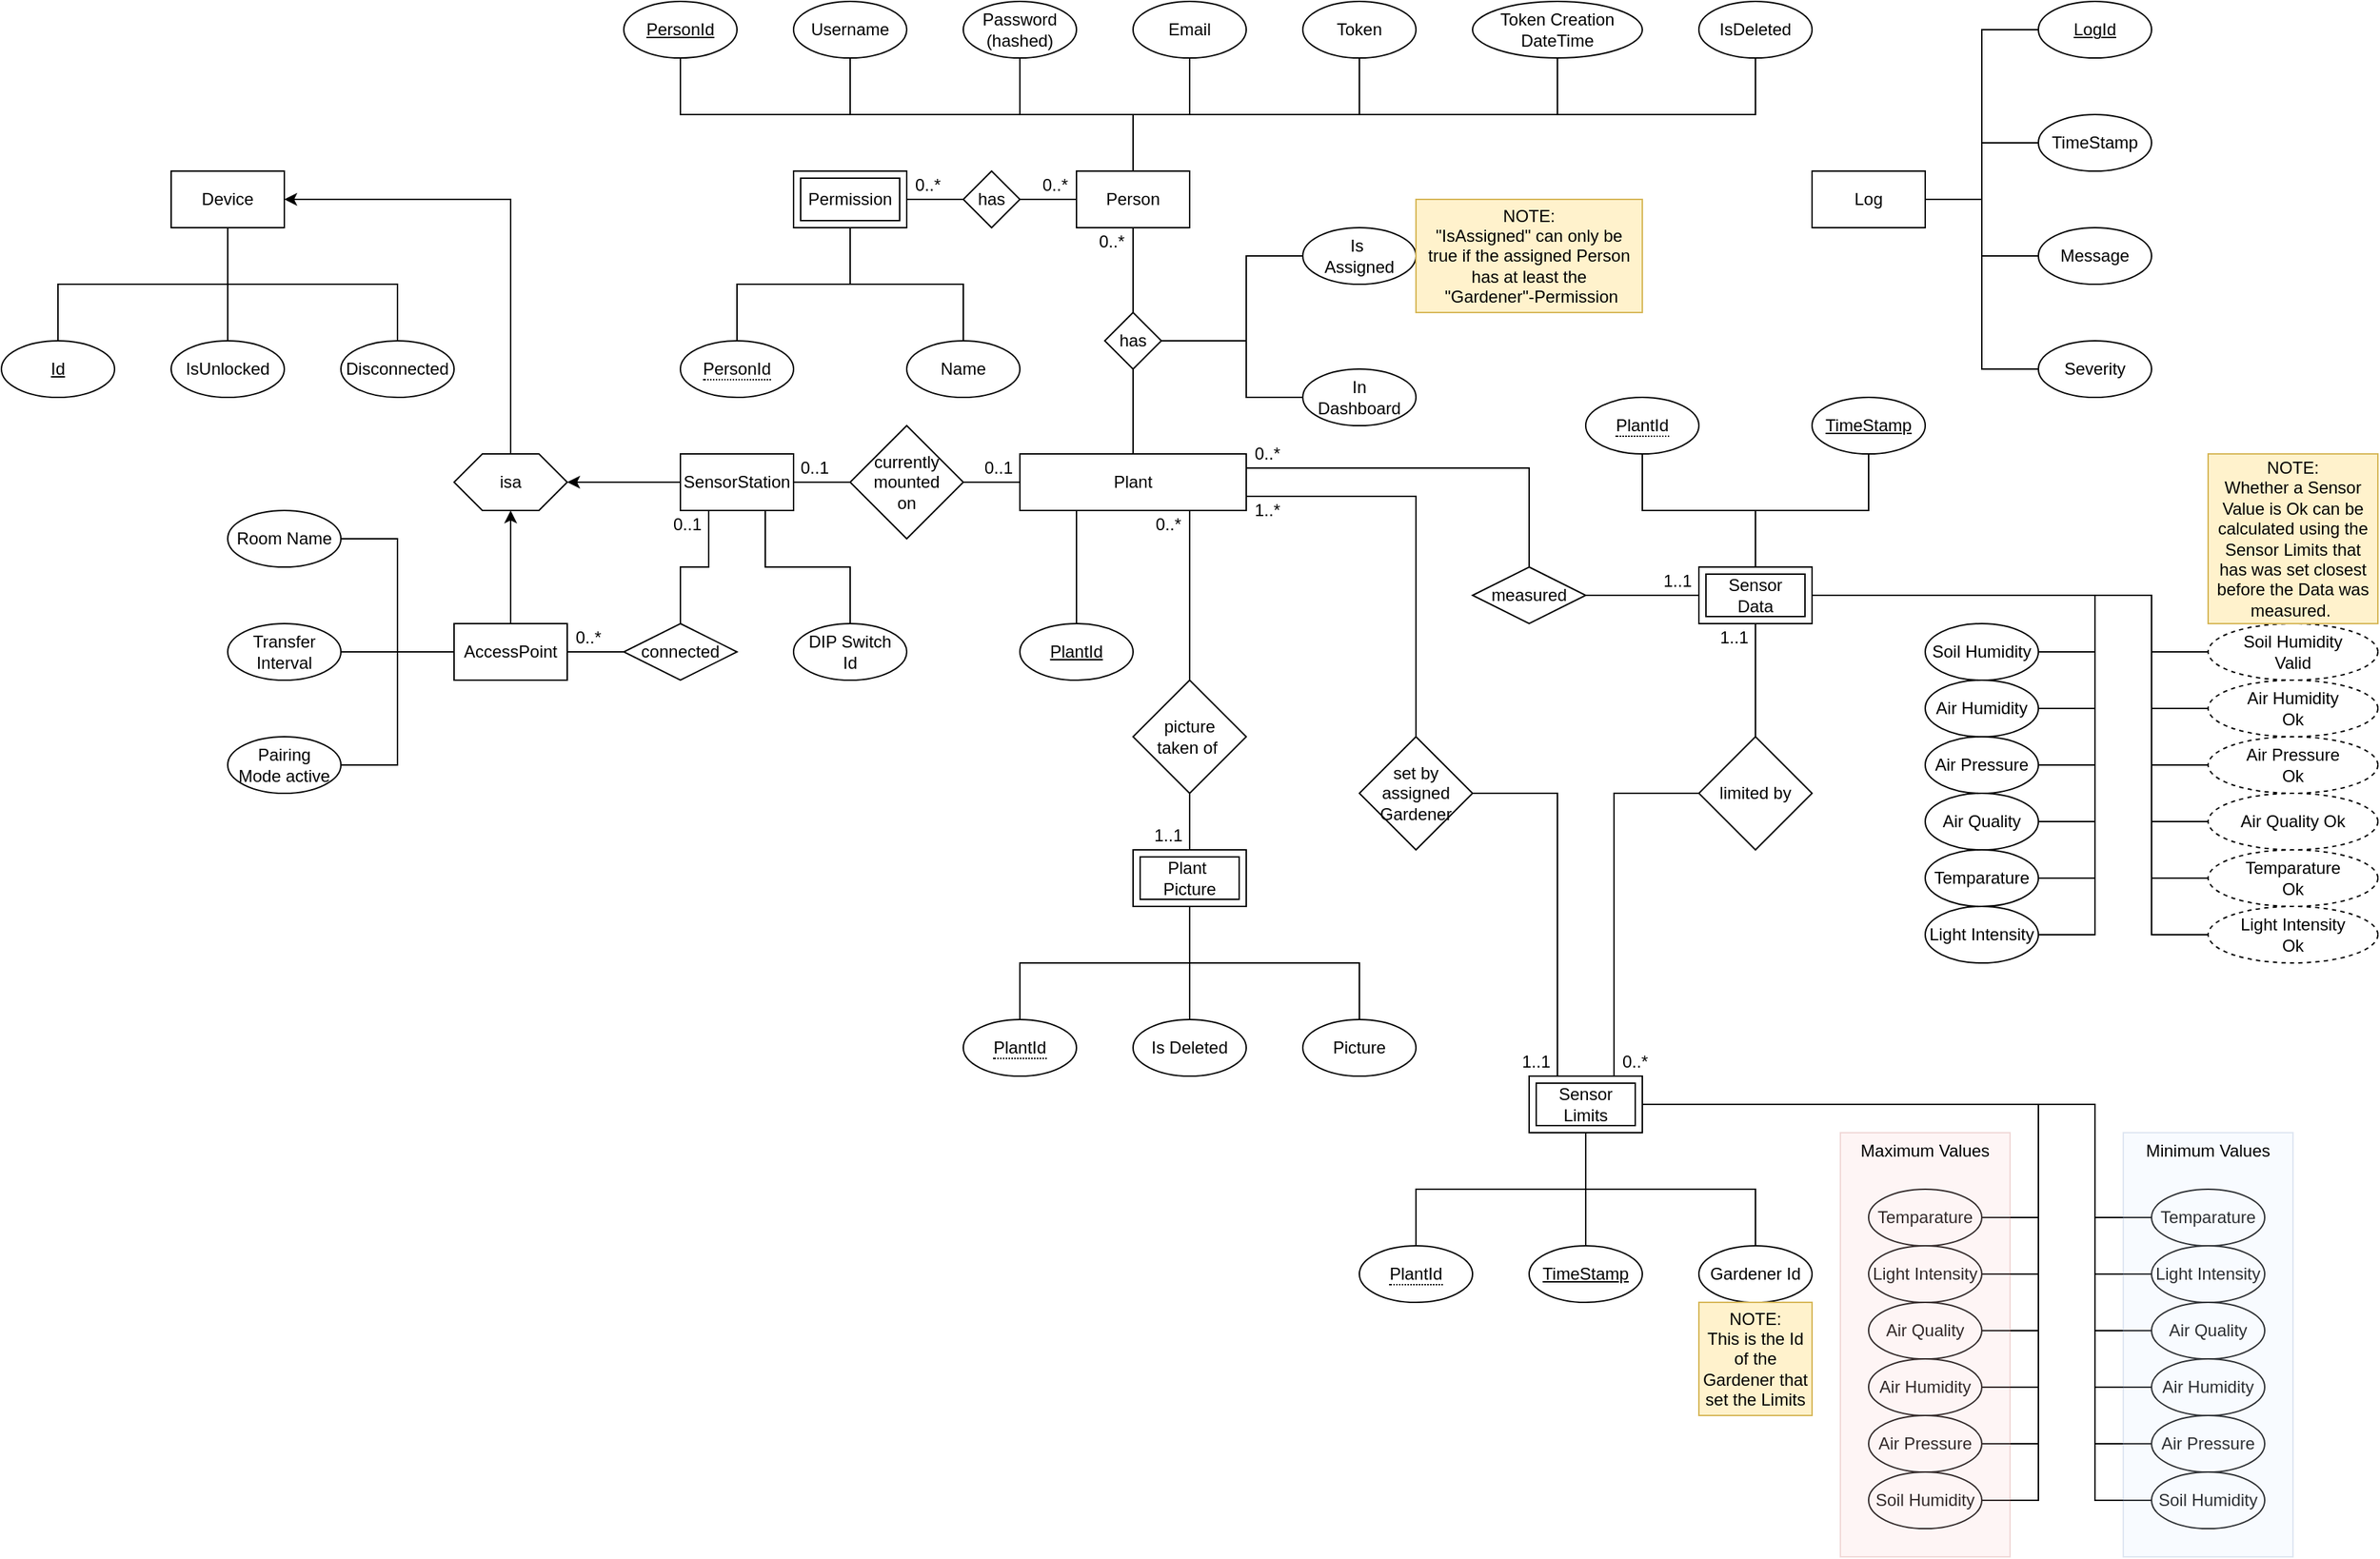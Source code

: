 <mxfile version="21.0.10" type="device"><diagram name="Seite-1" id="lxS8BS4AodN4LzezQ3yk"><mxGraphModel dx="1648" dy="321" grid="1" gridSize="10" guides="1" tooltips="1" connect="1" arrows="1" fold="1" page="1" pageScale="1" pageWidth="1169" pageHeight="827" math="0" shadow="0"><root><mxCell id="0"/><mxCell id="1" parent="0"/><mxCell id="h1ARGc5JBi5UPweIYLXY-11" style="edgeStyle=orthogonalEdgeStyle;rounded=0;orthogonalLoop=1;jettySize=auto;html=1;endArrow=none;endFill=0;" parent="1" source="h1ARGc5JBi5UPweIYLXY-1" target="h1ARGc5JBi5UPweIYLXY-2" edge="1"><mxGeometry relative="1" as="geometry"><Array as="points"><mxPoint x="400" y="160"/><mxPoint x="80" y="160"/></Array></mxGeometry></mxCell><mxCell id="h1ARGc5JBi5UPweIYLXY-12" style="edgeStyle=orthogonalEdgeStyle;rounded=0;orthogonalLoop=1;jettySize=auto;html=1;endArrow=none;endFill=0;" parent="1" source="h1ARGc5JBi5UPweIYLXY-1" target="h1ARGc5JBi5UPweIYLXY-9" edge="1"><mxGeometry relative="1" as="geometry"><Array as="points"><mxPoint x="400" y="160"/><mxPoint x="200" y="160"/></Array></mxGeometry></mxCell><mxCell id="h1ARGc5JBi5UPweIYLXY-13" style="edgeStyle=orthogonalEdgeStyle;rounded=0;orthogonalLoop=1;jettySize=auto;html=1;endArrow=none;endFill=0;" parent="1" source="h1ARGc5JBi5UPweIYLXY-1" target="h1ARGc5JBi5UPweIYLXY-10" edge="1"><mxGeometry relative="1" as="geometry"/></mxCell><mxCell id="h1ARGc5JBi5UPweIYLXY-14" style="edgeStyle=orthogonalEdgeStyle;rounded=0;orthogonalLoop=1;jettySize=auto;html=1;endArrow=none;endFill=0;" parent="1" source="h1ARGc5JBi5UPweIYLXY-1" target="h1ARGc5JBi5UPweIYLXY-4" edge="1"><mxGeometry relative="1" as="geometry"><Array as="points"><mxPoint x="400" y="160"/><mxPoint x="560" y="160"/></Array></mxGeometry></mxCell><mxCell id="h1ARGc5JBi5UPweIYLXY-15" style="edgeStyle=orthogonalEdgeStyle;rounded=0;orthogonalLoop=1;jettySize=auto;html=1;endArrow=none;endFill=0;" parent="1" source="h1ARGc5JBi5UPweIYLXY-1" target="h1ARGc5JBi5UPweIYLXY-5" edge="1"><mxGeometry relative="1" as="geometry"><Array as="points"><mxPoint x="400" y="160"/><mxPoint x="700" y="160"/></Array></mxGeometry></mxCell><mxCell id="h1ARGc5JBi5UPweIYLXY-20" style="edgeStyle=orthogonalEdgeStyle;rounded=0;orthogonalLoop=1;jettySize=auto;html=1;endArrow=none;endFill=0;" parent="1" source="h1ARGc5JBi5UPweIYLXY-1" target="h1ARGc5JBi5UPweIYLXY-19" edge="1"><mxGeometry relative="1" as="geometry"/></mxCell><mxCell id="h1ARGc5JBi5UPweIYLXY-63" style="edgeStyle=orthogonalEdgeStyle;rounded=0;orthogonalLoop=1;jettySize=auto;html=1;endArrow=none;endFill=0;" parent="1" source="h1ARGc5JBi5UPweIYLXY-1" target="h1ARGc5JBi5UPweIYLXY-62" edge="1"><mxGeometry relative="1" as="geometry"/></mxCell><mxCell id="h1ARGc5JBi5UPweIYLXY-70" style="edgeStyle=orthogonalEdgeStyle;rounded=0;orthogonalLoop=1;jettySize=auto;html=1;endArrow=none;endFill=0;" parent="1" source="h1ARGc5JBi5UPweIYLXY-1" target="h1ARGc5JBi5UPweIYLXY-69" edge="1"><mxGeometry relative="1" as="geometry"/></mxCell><mxCell id="h1ARGc5JBi5UPweIYLXY-108" style="edgeStyle=orthogonalEdgeStyle;rounded=0;orthogonalLoop=1;jettySize=auto;html=1;endArrow=none;endFill=0;" parent="1" source="h1ARGc5JBi5UPweIYLXY-1" target="h1ARGc5JBi5UPweIYLXY-107" edge="1"><mxGeometry relative="1" as="geometry"><Array as="points"><mxPoint x="400" y="160"/><mxPoint x="840" y="160"/></Array></mxGeometry></mxCell><mxCell id="h1ARGc5JBi5UPweIYLXY-1" value="Person" style="whiteSpace=wrap;html=1;align=center;" parent="1" vertex="1"><mxGeometry x="360" y="200" width="80" height="40" as="geometry"/></mxCell><mxCell id="h1ARGc5JBi5UPweIYLXY-2" value="PersonId" style="ellipse;whiteSpace=wrap;html=1;align=center;fontStyle=4;" parent="1" vertex="1"><mxGeometry x="40" y="80" width="80" height="40" as="geometry"/></mxCell><mxCell id="h1ARGc5JBi5UPweIYLXY-4" value="Token" style="ellipse;whiteSpace=wrap;html=1;align=center;" parent="1" vertex="1"><mxGeometry x="520" y="80" width="80" height="40" as="geometry"/></mxCell><mxCell id="h1ARGc5JBi5UPweIYLXY-5" value="Token Creation&lt;br&gt;DateTime" style="ellipse;whiteSpace=wrap;html=1;align=center;" parent="1" vertex="1"><mxGeometry x="640" y="80" width="120" height="40" as="geometry"/></mxCell><mxCell id="h1ARGc5JBi5UPweIYLXY-9" value="Username" style="ellipse;whiteSpace=wrap;html=1;align=center;" parent="1" vertex="1"><mxGeometry x="160" y="80" width="80" height="40" as="geometry"/></mxCell><mxCell id="h1ARGc5JBi5UPweIYLXY-10" value="Password&lt;br&gt;(hashed)" style="ellipse;whiteSpace=wrap;html=1;align=center;" parent="1" vertex="1"><mxGeometry x="280" y="80" width="80" height="40" as="geometry"/></mxCell><mxCell id="h1ARGc5JBi5UPweIYLXY-24" style="edgeStyle=orthogonalEdgeStyle;rounded=0;orthogonalLoop=1;jettySize=auto;html=1;endArrow=none;endFill=0;" parent="1" source="h1ARGc5JBi5UPweIYLXY-18" target="h1ARGc5JBi5UPweIYLXY-22" edge="1"><mxGeometry relative="1" as="geometry"/></mxCell><mxCell id="h1ARGc5JBi5UPweIYLXY-25" style="edgeStyle=orthogonalEdgeStyle;rounded=0;orthogonalLoop=1;jettySize=auto;html=1;endArrow=none;endFill=0;" parent="1" source="h1ARGc5JBi5UPweIYLXY-18" target="h1ARGc5JBi5UPweIYLXY-23" edge="1"><mxGeometry relative="1" as="geometry"/></mxCell><mxCell id="h1ARGc5JBi5UPweIYLXY-18" value="Permission" style="shape=ext;margin=3;double=1;whiteSpace=wrap;html=1;align=center;" parent="1" vertex="1"><mxGeometry x="160" y="200" width="80" height="40" as="geometry"/></mxCell><mxCell id="h1ARGc5JBi5UPweIYLXY-21" style="edgeStyle=orthogonalEdgeStyle;rounded=0;orthogonalLoop=1;jettySize=auto;html=1;endArrow=none;endFill=0;" parent="1" source="h1ARGc5JBi5UPweIYLXY-19" target="h1ARGc5JBi5UPweIYLXY-18" edge="1"><mxGeometry relative="1" as="geometry"/></mxCell><mxCell id="h1ARGc5JBi5UPweIYLXY-19" value="has" style="shape=rhombus;perimeter=rhombusPerimeter;whiteSpace=wrap;html=1;align=center;" parent="1" vertex="1"><mxGeometry x="280" y="200" width="40" height="40" as="geometry"/></mxCell><mxCell id="h1ARGc5JBi5UPweIYLXY-22" value="&lt;span style=&quot;border-bottom: 1px dotted&quot;&gt;PersonId&lt;/span&gt;" style="ellipse;whiteSpace=wrap;html=1;align=center;" parent="1" vertex="1"><mxGeometry x="80" y="320" width="80" height="40" as="geometry"/></mxCell><mxCell id="h1ARGc5JBi5UPweIYLXY-23" value="Name" style="ellipse;whiteSpace=wrap;html=1;align=center;" parent="1" vertex="1"><mxGeometry x="240" y="320" width="80" height="40" as="geometry"/></mxCell><mxCell id="h1ARGc5JBi5UPweIYLXY-26" value="0..*" style="text;html=1;strokeColor=none;fillColor=none;align=center;verticalAlign=middle;whiteSpace=wrap;rounded=0;" parent="1" vertex="1"><mxGeometry x="240" y="200" width="30" height="20" as="geometry"/></mxCell><mxCell id="h1ARGc5JBi5UPweIYLXY-27" value="0..*" style="text;html=1;strokeColor=none;fillColor=none;align=center;verticalAlign=middle;whiteSpace=wrap;rounded=0;" parent="1" vertex="1"><mxGeometry x="330" y="200" width="30" height="20" as="geometry"/></mxCell><mxCell id="h1ARGc5JBi5UPweIYLXY-32" style="edgeStyle=orthogonalEdgeStyle;rounded=0;orthogonalLoop=1;jettySize=auto;html=1;endArrow=none;endFill=0;" parent="1" source="h1ARGc5JBi5UPweIYLXY-28" target="h1ARGc5JBi5UPweIYLXY-31" edge="1"><mxGeometry relative="1" as="geometry"><Array as="points"><mxPoint x="1000" y="220"/><mxPoint x="1000" y="100"/></Array></mxGeometry></mxCell><mxCell id="h1ARGc5JBi5UPweIYLXY-33" style="edgeStyle=orthogonalEdgeStyle;rounded=0;orthogonalLoop=1;jettySize=auto;html=1;endArrow=none;endFill=0;" parent="1" source="h1ARGc5JBi5UPweIYLXY-28" target="h1ARGc5JBi5UPweIYLXY-29" edge="1"><mxGeometry relative="1" as="geometry"/></mxCell><mxCell id="h1ARGc5JBi5UPweIYLXY-36" style="edgeStyle=orthogonalEdgeStyle;rounded=0;orthogonalLoop=1;jettySize=auto;html=1;endArrow=none;endFill=0;" parent="1" source="h1ARGc5JBi5UPweIYLXY-28" target="h1ARGc5JBi5UPweIYLXY-34" edge="1"><mxGeometry relative="1" as="geometry"/></mxCell><mxCell id="h1ARGc5JBi5UPweIYLXY-37" style="edgeStyle=orthogonalEdgeStyle;rounded=0;orthogonalLoop=1;jettySize=auto;html=1;endArrow=none;endFill=0;" parent="1" source="h1ARGc5JBi5UPweIYLXY-28" target="h1ARGc5JBi5UPweIYLXY-35" edge="1"><mxGeometry relative="1" as="geometry"><Array as="points"><mxPoint x="1000" y="220"/><mxPoint x="1000" y="340"/></Array></mxGeometry></mxCell><mxCell id="h1ARGc5JBi5UPweIYLXY-28" value="Log" style="whiteSpace=wrap;html=1;align=center;" parent="1" vertex="1"><mxGeometry x="880" y="200" width="80" height="40" as="geometry"/></mxCell><mxCell id="h1ARGc5JBi5UPweIYLXY-29" value="TimeStamp" style="ellipse;whiteSpace=wrap;html=1;align=center;" parent="1" vertex="1"><mxGeometry x="1040" y="160" width="80" height="40" as="geometry"/></mxCell><mxCell id="h1ARGc5JBi5UPweIYLXY-31" value="LogId" style="ellipse;whiteSpace=wrap;html=1;align=center;fontStyle=4;" parent="1" vertex="1"><mxGeometry x="1040" y="80" width="80" height="40" as="geometry"/></mxCell><mxCell id="h1ARGc5JBi5UPweIYLXY-34" value="Message" style="ellipse;whiteSpace=wrap;html=1;align=center;" parent="1" vertex="1"><mxGeometry x="1040" y="240" width="80" height="40" as="geometry"/></mxCell><mxCell id="h1ARGc5JBi5UPweIYLXY-35" value="Severity" style="ellipse;whiteSpace=wrap;html=1;align=center;" parent="1" vertex="1"><mxGeometry x="1040" y="320" width="80" height="40" as="geometry"/></mxCell><mxCell id="h1ARGc5JBi5UPweIYLXY-109" style="edgeStyle=orthogonalEdgeStyle;rounded=0;orthogonalLoop=1;jettySize=auto;html=1;" parent="1" source="h1ARGc5JBi5UPweIYLXY-39" target="h1ARGc5JBi5UPweIYLXY-99" edge="1"><mxGeometry relative="1" as="geometry"><Array as="points"><mxPoint x="-40" y="540"/><mxPoint x="-40" y="540"/></Array></mxGeometry></mxCell><mxCell id="h1ARGc5JBi5UPweIYLXY-132" style="edgeStyle=orthogonalEdgeStyle;rounded=0;orthogonalLoop=1;jettySize=auto;html=1;endArrow=none;endFill=0;" parent="1" source="h1ARGc5JBi5UPweIYLXY-39" target="h1ARGc5JBi5UPweIYLXY-131" edge="1"><mxGeometry relative="1" as="geometry"><Array as="points"><mxPoint x="-120" y="540"/><mxPoint x="-120" y="460"/></Array></mxGeometry></mxCell><mxCell id="h1ARGc5JBi5UPweIYLXY-39" value="AccessPoint" style="whiteSpace=wrap;html=1;align=center;" parent="1" vertex="1"><mxGeometry x="-80" y="520" width="80" height="40" as="geometry"/></mxCell><mxCell id="h1ARGc5JBi5UPweIYLXY-102" style="edgeStyle=orthogonalEdgeStyle;rounded=0;orthogonalLoop=1;jettySize=auto;html=1;" parent="1" source="h1ARGc5JBi5UPweIYLXY-42" target="h1ARGc5JBi5UPweIYLXY-99" edge="1"><mxGeometry relative="1" as="geometry"/></mxCell><mxCell id="h1ARGc5JBi5UPweIYLXY-42" value="SensorStation" style="whiteSpace=wrap;html=1;align=center;" parent="1" vertex="1"><mxGeometry x="80" y="400" width="80" height="40" as="geometry"/></mxCell><mxCell id="h1ARGc5JBi5UPweIYLXY-120" style="edgeStyle=orthogonalEdgeStyle;rounded=0;orthogonalLoop=1;jettySize=auto;html=1;endArrow=none;endFill=0;" parent="1" source="h1ARGc5JBi5UPweIYLXY-39" target="h1ARGc5JBi5UPweIYLXY-119" edge="1"><mxGeometry relative="1" as="geometry"><Array as="points"><mxPoint x="40" y="540"/><mxPoint x="40" y="540"/></Array></mxGeometry></mxCell><mxCell id="Q1EBTZjCYvFg1EEVfm0S-11" style="edgeStyle=orthogonalEdgeStyle;rounded=0;orthogonalLoop=1;jettySize=auto;html=1;endArrow=none;endFill=0;" parent="1" source="h1ARGc5JBi5UPweIYLXY-46" target="h1ARGc5JBi5UPweIYLXY-166" edge="1"><mxGeometry relative="1" as="geometry"><Array as="points"><mxPoint x="840" y="440"/><mxPoint x="760" y="440"/></Array></mxGeometry></mxCell><mxCell id="Q1EBTZjCYvFg1EEVfm0S-13" style="edgeStyle=orthogonalEdgeStyle;rounded=0;orthogonalLoop=1;jettySize=auto;html=1;endArrow=none;endFill=0;" parent="1" source="h1ARGc5JBi5UPweIYLXY-46" target="h1ARGc5JBi5UPweIYLXY-168" edge="1"><mxGeometry relative="1" as="geometry"><Array as="points"><mxPoint x="840" y="440"/><mxPoint x="920" y="440"/></Array></mxGeometry></mxCell><mxCell id="Q1EBTZjCYvFg1EEVfm0S-14" style="edgeStyle=orthogonalEdgeStyle;rounded=0;orthogonalLoop=1;jettySize=auto;html=1;endArrow=none;endFill=0;" parent="1" source="h1ARGc5JBi5UPweIYLXY-46" target="h1ARGc5JBi5UPweIYLXY-138" edge="1"><mxGeometry relative="1" as="geometry"><Array as="points"><mxPoint x="1080" y="500"/><mxPoint x="1080" y="540"/></Array></mxGeometry></mxCell><mxCell id="Q1EBTZjCYvFg1EEVfm0S-15" style="edgeStyle=orthogonalEdgeStyle;rounded=0;orthogonalLoop=1;jettySize=auto;html=1;endArrow=none;endFill=0;" parent="1" source="h1ARGc5JBi5UPweIYLXY-46" target="h1ARGc5JBi5UPweIYLXY-140" edge="1"><mxGeometry relative="1" as="geometry"><Array as="points"><mxPoint x="1080" y="500"/><mxPoint x="1080" y="580"/></Array></mxGeometry></mxCell><mxCell id="Q1EBTZjCYvFg1EEVfm0S-16" style="edgeStyle=orthogonalEdgeStyle;rounded=0;orthogonalLoop=1;jettySize=auto;html=1;endArrow=none;endFill=0;" parent="1" source="h1ARGc5JBi5UPweIYLXY-46" target="h1ARGc5JBi5UPweIYLXY-139" edge="1"><mxGeometry relative="1" as="geometry"><Array as="points"><mxPoint x="1080" y="500"/><mxPoint x="1080" y="620"/></Array></mxGeometry></mxCell><mxCell id="Q1EBTZjCYvFg1EEVfm0S-17" style="edgeStyle=orthogonalEdgeStyle;rounded=0;orthogonalLoop=1;jettySize=auto;html=1;endArrow=none;endFill=0;" parent="1" source="h1ARGc5JBi5UPweIYLXY-46" target="h1ARGc5JBi5UPweIYLXY-141" edge="1"><mxGeometry relative="1" as="geometry"><Array as="points"><mxPoint x="1080" y="500"/><mxPoint x="1080" y="660"/></Array></mxGeometry></mxCell><mxCell id="Q1EBTZjCYvFg1EEVfm0S-18" style="edgeStyle=orthogonalEdgeStyle;rounded=0;orthogonalLoop=1;jettySize=auto;html=1;endArrow=none;endFill=0;" parent="1" source="h1ARGc5JBi5UPweIYLXY-46" target="h1ARGc5JBi5UPweIYLXY-142" edge="1"><mxGeometry relative="1" as="geometry"><Array as="points"><mxPoint x="1080" y="500"/><mxPoint x="1080" y="700"/></Array></mxGeometry></mxCell><mxCell id="Q1EBTZjCYvFg1EEVfm0S-19" style="edgeStyle=orthogonalEdgeStyle;rounded=0;orthogonalLoop=1;jettySize=auto;html=1;endArrow=none;endFill=0;" parent="1" source="h1ARGc5JBi5UPweIYLXY-46" target="h1ARGc5JBi5UPweIYLXY-143" edge="1"><mxGeometry relative="1" as="geometry"><Array as="points"><mxPoint x="1080" y="500"/><mxPoint x="1080" y="740"/></Array></mxGeometry></mxCell><mxCell id="Q1EBTZjCYvFg1EEVfm0S-21" style="edgeStyle=orthogonalEdgeStyle;rounded=0;orthogonalLoop=1;jettySize=auto;html=1;endArrow=none;endFill=0;" parent="1" source="h1ARGc5JBi5UPweIYLXY-46" target="Q1EBTZjCYvFg1EEVfm0S-6" edge="1"><mxGeometry relative="1" as="geometry"><Array as="points"><mxPoint x="1120" y="500"/><mxPoint x="1120" y="540"/></Array></mxGeometry></mxCell><mxCell id="Q1EBTZjCYvFg1EEVfm0S-22" style="edgeStyle=orthogonalEdgeStyle;rounded=0;orthogonalLoop=1;jettySize=auto;html=1;endArrow=none;endFill=0;" parent="1" source="h1ARGc5JBi5UPweIYLXY-46" target="Q1EBTZjCYvFg1EEVfm0S-10" edge="1"><mxGeometry relative="1" as="geometry"><Array as="points"><mxPoint x="1120" y="500"/><mxPoint x="1120" y="580"/></Array></mxGeometry></mxCell><mxCell id="Q1EBTZjCYvFg1EEVfm0S-23" style="edgeStyle=orthogonalEdgeStyle;rounded=0;orthogonalLoop=1;jettySize=auto;html=1;endArrow=none;endFill=0;" parent="1" source="h1ARGc5JBi5UPweIYLXY-46" target="Q1EBTZjCYvFg1EEVfm0S-9" edge="1"><mxGeometry relative="1" as="geometry"><Array as="points"><mxPoint x="1120" y="500"/><mxPoint x="1120" y="620"/></Array></mxGeometry></mxCell><mxCell id="Q1EBTZjCYvFg1EEVfm0S-24" style="edgeStyle=orthogonalEdgeStyle;rounded=0;orthogonalLoop=1;jettySize=auto;html=1;endArrow=none;endFill=0;" parent="1" source="h1ARGc5JBi5UPweIYLXY-46" target="Q1EBTZjCYvFg1EEVfm0S-3" edge="1"><mxGeometry relative="1" as="geometry"><Array as="points"><mxPoint x="1120" y="500"/><mxPoint x="1120" y="660"/></Array></mxGeometry></mxCell><mxCell id="Q1EBTZjCYvFg1EEVfm0S-25" style="edgeStyle=orthogonalEdgeStyle;rounded=0;orthogonalLoop=1;jettySize=auto;html=1;endArrow=none;endFill=0;" parent="1" source="h1ARGc5JBi5UPweIYLXY-46" target="Q1EBTZjCYvFg1EEVfm0S-1" edge="1"><mxGeometry relative="1" as="geometry"><Array as="points"><mxPoint x="1120" y="500"/><mxPoint x="1120" y="700"/></Array></mxGeometry></mxCell><mxCell id="Q1EBTZjCYvFg1EEVfm0S-26" style="edgeStyle=orthogonalEdgeStyle;rounded=0;orthogonalLoop=1;jettySize=auto;html=1;endArrow=none;endFill=0;" parent="1" source="h1ARGc5JBi5UPweIYLXY-46" target="Q1EBTZjCYvFg1EEVfm0S-2" edge="1"><mxGeometry relative="1" as="geometry"><Array as="points"><mxPoint x="1120" y="500"/><mxPoint x="1120" y="740"/></Array></mxGeometry></mxCell><mxCell id="Q1EBTZjCYvFg1EEVfm0S-33" style="edgeStyle=orthogonalEdgeStyle;rounded=0;orthogonalLoop=1;jettySize=auto;html=1;endArrow=none;endFill=0;" parent="1" source="h1ARGc5JBi5UPweIYLXY-46" target="Q1EBTZjCYvFg1EEVfm0S-32" edge="1"><mxGeometry relative="1" as="geometry"/></mxCell><mxCell id="h1ARGc5JBi5UPweIYLXY-46" value="Sensor &lt;br&gt;Data" style="shape=ext;margin=3;double=1;whiteSpace=wrap;html=1;align=center;" parent="1" vertex="1"><mxGeometry x="800" y="480" width="80" height="40" as="geometry"/></mxCell><mxCell id="h1ARGc5JBi5UPweIYLXY-195" style="edgeStyle=orthogonalEdgeStyle;rounded=0;orthogonalLoop=1;jettySize=auto;html=1;endArrow=none;endFill=0;" parent="1" source="h1ARGc5JBi5UPweIYLXY-47" target="h1ARGc5JBi5UPweIYLXY-183" edge="1"><mxGeometry relative="1" as="geometry"><Array as="points"><mxPoint x="720" y="920"/><mxPoint x="600" y="920"/></Array></mxGeometry></mxCell><mxCell id="h1ARGc5JBi5UPweIYLXY-196" style="edgeStyle=orthogonalEdgeStyle;rounded=0;orthogonalLoop=1;jettySize=auto;html=1;endArrow=none;endFill=0;" parent="1" source="h1ARGc5JBi5UPweIYLXY-47" target="h1ARGc5JBi5UPweIYLXY-187" edge="1"><mxGeometry relative="1" as="geometry"><Array as="points"><mxPoint x="1080" y="860"/><mxPoint x="1080" y="1140"/></Array></mxGeometry></mxCell><mxCell id="h1ARGc5JBi5UPweIYLXY-213" style="edgeStyle=orthogonalEdgeStyle;rounded=0;orthogonalLoop=1;jettySize=auto;html=1;endArrow=none;endFill=0;" parent="1" source="h1ARGc5JBi5UPweIYLXY-47" target="h1ARGc5JBi5UPweIYLXY-180" edge="1"><mxGeometry relative="1" as="geometry"><Array as="points"><mxPoint x="1040" y="860"/><mxPoint x="1040" y="1020"/></Array></mxGeometry></mxCell><mxCell id="h1ARGc5JBi5UPweIYLXY-214" style="edgeStyle=orthogonalEdgeStyle;rounded=0;orthogonalLoop=1;jettySize=auto;html=1;endArrow=none;endFill=0;" parent="1" source="h1ARGc5JBi5UPweIYLXY-47" target="h1ARGc5JBi5UPweIYLXY-182" edge="1"><mxGeometry relative="1" as="geometry"><Array as="points"><mxPoint x="1040" y="860"/><mxPoint x="1040" y="980"/></Array></mxGeometry></mxCell><mxCell id="h1ARGc5JBi5UPweIYLXY-215" style="edgeStyle=orthogonalEdgeStyle;rounded=0;orthogonalLoop=1;jettySize=auto;html=1;endArrow=none;endFill=0;" parent="1" source="h1ARGc5JBi5UPweIYLXY-47" target="h1ARGc5JBi5UPweIYLXY-181" edge="1"><mxGeometry relative="1" as="geometry"><Array as="points"><mxPoint x="1040" y="860"/><mxPoint x="1040" y="940"/></Array></mxGeometry></mxCell><mxCell id="Q1EBTZjCYvFg1EEVfm0S-29" style="edgeStyle=orthogonalEdgeStyle;rounded=0;orthogonalLoop=1;jettySize=auto;html=1;endArrow=none;endFill=0;" parent="1" source="h1ARGc5JBi5UPweIYLXY-47" target="Q1EBTZjCYvFg1EEVfm0S-27" edge="1"><mxGeometry relative="1" as="geometry"><Array as="points"><mxPoint x="720" y="920"/><mxPoint x="840" y="920"/></Array></mxGeometry></mxCell><mxCell id="h1ARGc5JBi5UPweIYLXY-47" value="Sensor Limits" style="shape=ext;margin=3;double=1;whiteSpace=wrap;html=1;align=center;" parent="1" vertex="1"><mxGeometry x="680" y="840" width="80" height="40" as="geometry"/></mxCell><mxCell id="h1ARGc5JBi5UPweIYLXY-52" style="edgeStyle=orthogonalEdgeStyle;rounded=0;orthogonalLoop=1;jettySize=auto;html=1;endArrow=none;endFill=0;" parent="1" source="h1ARGc5JBi5UPweIYLXY-48" target="h1ARGc5JBi5UPweIYLXY-51" edge="1"><mxGeometry relative="1" as="geometry"><Array as="points"><mxPoint x="360" y="460"/><mxPoint x="360" y="460"/></Array></mxGeometry></mxCell><mxCell id="h1ARGc5JBi5UPweIYLXY-55" style="edgeStyle=orthogonalEdgeStyle;rounded=0;orthogonalLoop=1;jettySize=auto;html=1;endArrow=none;endFill=0;" parent="1" source="h1ARGc5JBi5UPweIYLXY-48" target="h1ARGc5JBi5UPweIYLXY-53" edge="1"><mxGeometry relative="1" as="geometry"><Array as="points"><mxPoint x="440" y="540"/><mxPoint x="440" y="540"/></Array></mxGeometry></mxCell><mxCell id="h1ARGc5JBi5UPweIYLXY-80" style="edgeStyle=orthogonalEdgeStyle;rounded=0;orthogonalLoop=1;jettySize=auto;html=1;endArrow=none;endFill=0;" parent="1" source="h1ARGc5JBi5UPweIYLXY-48" target="h1ARGc5JBi5UPweIYLXY-79" edge="1"><mxGeometry relative="1" as="geometry"/></mxCell><mxCell id="h1ARGc5JBi5UPweIYLXY-160" style="edgeStyle=orthogonalEdgeStyle;rounded=0;orthogonalLoop=1;jettySize=auto;html=1;endArrow=none;endFill=0;" parent="1" source="h1ARGc5JBi5UPweIYLXY-48" target="h1ARGc5JBi5UPweIYLXY-158" edge="1"><mxGeometry relative="1" as="geometry"><Array as="points"><mxPoint x="530" y="430"/><mxPoint x="530" y="430"/></Array></mxGeometry></mxCell><mxCell id="h1ARGc5JBi5UPweIYLXY-48" value="Plant" style="whiteSpace=wrap;html=1;align=center;" parent="1" vertex="1"><mxGeometry x="320" y="400" width="160" height="40" as="geometry"/></mxCell><mxCell id="h1ARGc5JBi5UPweIYLXY-59" style="edgeStyle=orthogonalEdgeStyle;rounded=0;orthogonalLoop=1;jettySize=auto;html=1;endArrow=none;endFill=0;" parent="1" source="h1ARGc5JBi5UPweIYLXY-49" target="h1ARGc5JBi5UPweIYLXY-57" edge="1"><mxGeometry relative="1" as="geometry"><Array as="points"><mxPoint x="440" y="760"/><mxPoint x="320" y="760"/></Array></mxGeometry></mxCell><mxCell id="h1ARGc5JBi5UPweIYLXY-60" style="edgeStyle=orthogonalEdgeStyle;rounded=0;orthogonalLoop=1;jettySize=auto;html=1;endArrow=none;endFill=0;" parent="1" source="h1ARGc5JBi5UPweIYLXY-49" target="h1ARGc5JBi5UPweIYLXY-58" edge="1"><mxGeometry relative="1" as="geometry"/></mxCell><mxCell id="h1ARGc5JBi5UPweIYLXY-64" style="edgeStyle=orthogonalEdgeStyle;rounded=0;orthogonalLoop=1;jettySize=auto;html=1;endArrow=none;endFill=0;" parent="1" source="h1ARGc5JBi5UPweIYLXY-49" target="h1ARGc5JBi5UPweIYLXY-61" edge="1"><mxGeometry relative="1" as="geometry"><Array as="points"><mxPoint x="440" y="760"/><mxPoint x="560" y="760"/></Array></mxGeometry></mxCell><mxCell id="h1ARGc5JBi5UPweIYLXY-49" value="Plant&amp;nbsp;&lt;br&gt;Picture" style="shape=ext;margin=3;double=1;whiteSpace=wrap;html=1;align=center;" parent="1" vertex="1"><mxGeometry x="400" y="680" width="80" height="40" as="geometry"/></mxCell><mxCell id="h1ARGc5JBi5UPweIYLXY-51" value="PlantId" style="ellipse;whiteSpace=wrap;html=1;align=center;fontStyle=4;" parent="1" vertex="1"><mxGeometry x="320" y="520" width="80" height="40" as="geometry"/></mxCell><mxCell id="h1ARGc5JBi5UPweIYLXY-54" style="edgeStyle=orthogonalEdgeStyle;rounded=0;orthogonalLoop=1;jettySize=auto;html=1;endArrow=none;endFill=0;" parent="1" source="h1ARGc5JBi5UPweIYLXY-53" target="h1ARGc5JBi5UPweIYLXY-49" edge="1"><mxGeometry relative="1" as="geometry"/></mxCell><mxCell id="h1ARGc5JBi5UPweIYLXY-53" value="picture&lt;br&gt;taken of&amp;nbsp;" style="shape=rhombus;perimeter=rhombusPerimeter;whiteSpace=wrap;html=1;align=center;" parent="1" vertex="1"><mxGeometry x="400" y="560" width="80" height="80" as="geometry"/></mxCell><mxCell id="h1ARGc5JBi5UPweIYLXY-57" value="&lt;span style=&quot;border-bottom: 1px dotted&quot;&gt;PlantId&lt;/span&gt;" style="ellipse;whiteSpace=wrap;html=1;align=center;" parent="1" vertex="1"><mxGeometry x="280" y="800" width="80" height="40" as="geometry"/></mxCell><mxCell id="h1ARGc5JBi5UPweIYLXY-58" value="Is Deleted" style="ellipse;whiteSpace=wrap;html=1;align=center;" parent="1" vertex="1"><mxGeometry x="400" y="800" width="80" height="40" as="geometry"/></mxCell><mxCell id="h1ARGc5JBi5UPweIYLXY-61" value="Picture" style="ellipse;whiteSpace=wrap;html=1;align=center;" parent="1" vertex="1"><mxGeometry x="520" y="800" width="80" height="40" as="geometry"/></mxCell><mxCell id="h1ARGc5JBi5UPweIYLXY-62" value="Email" style="ellipse;whiteSpace=wrap;html=1;align=center;" parent="1" vertex="1"><mxGeometry x="400" y="80" width="80" height="40" as="geometry"/></mxCell><mxCell id="h1ARGc5JBi5UPweIYLXY-65" value="1..1" style="text;html=1;strokeColor=none;fillColor=none;align=center;verticalAlign=middle;whiteSpace=wrap;rounded=0;" parent="1" vertex="1"><mxGeometry x="410" y="660" width="30" height="20" as="geometry"/></mxCell><mxCell id="h1ARGc5JBi5UPweIYLXY-66" value="0..*" style="text;html=1;strokeColor=none;fillColor=none;align=center;verticalAlign=middle;whiteSpace=wrap;rounded=0;" parent="1" vertex="1"><mxGeometry x="410" y="440" width="30" height="20" as="geometry"/></mxCell><mxCell id="h1ARGc5JBi5UPweIYLXY-71" style="edgeStyle=orthogonalEdgeStyle;rounded=0;orthogonalLoop=1;jettySize=auto;html=1;endArrow=none;endFill=0;" parent="1" source="h1ARGc5JBi5UPweIYLXY-69" target="h1ARGc5JBi5UPweIYLXY-48" edge="1"><mxGeometry relative="1" as="geometry"/></mxCell><mxCell id="h1ARGc5JBi5UPweIYLXY-77" style="edgeStyle=orthogonalEdgeStyle;rounded=0;orthogonalLoop=1;jettySize=auto;html=1;endArrow=none;endFill=0;" parent="1" source="h1ARGc5JBi5UPweIYLXY-69" target="h1ARGc5JBi5UPweIYLXY-75" edge="1"><mxGeometry relative="1" as="geometry"><Array as="points"><mxPoint x="480" y="320"/><mxPoint x="480" y="260"/></Array></mxGeometry></mxCell><mxCell id="h1ARGc5JBi5UPweIYLXY-78" style="edgeStyle=orthogonalEdgeStyle;rounded=0;orthogonalLoop=1;jettySize=auto;html=1;endArrow=none;endFill=0;" parent="1" source="h1ARGc5JBi5UPweIYLXY-69" target="h1ARGc5JBi5UPweIYLXY-74" edge="1"><mxGeometry relative="1" as="geometry"><Array as="points"><mxPoint x="480" y="320"/><mxPoint x="480" y="360"/></Array></mxGeometry></mxCell><mxCell id="h1ARGc5JBi5UPweIYLXY-69" value="has" style="shape=rhombus;perimeter=rhombusPerimeter;whiteSpace=wrap;html=1;align=center;" parent="1" vertex="1"><mxGeometry x="380" y="300" width="40" height="40" as="geometry"/></mxCell><mxCell id="h1ARGc5JBi5UPweIYLXY-72" value="0..*" style="text;html=1;strokeColor=none;fillColor=none;align=center;verticalAlign=middle;whiteSpace=wrap;rounded=0;" parent="1" vertex="1"><mxGeometry x="370" y="240" width="30" height="20" as="geometry"/></mxCell><mxCell id="h1ARGc5JBi5UPweIYLXY-74" value="In &lt;br&gt;Dashboard" style="ellipse;whiteSpace=wrap;html=1;align=center;" parent="1" vertex="1"><mxGeometry x="520" y="340" width="80" height="40" as="geometry"/></mxCell><mxCell id="h1ARGc5JBi5UPweIYLXY-75" value="Is&amp;nbsp;&lt;br&gt;Assigned" style="ellipse;whiteSpace=wrap;html=1;align=center;" parent="1" vertex="1"><mxGeometry x="520" y="240" width="80" height="40" as="geometry"/></mxCell><mxCell id="h1ARGc5JBi5UPweIYLXY-76" value="NOTE: &lt;br&gt;&quot;IsAssigned&quot; can only be &lt;br&gt;true if the assigned Person&lt;br&gt;has at least the&lt;br&gt;&amp;nbsp;&quot;Gardener&quot;-Permission" style="text;html=1;strokeColor=#d6b656;fillColor=#fff2cc;align=center;verticalAlign=middle;whiteSpace=wrap;rounded=0;" parent="1" vertex="1"><mxGeometry x="600" y="220" width="160" height="80" as="geometry"/></mxCell><mxCell id="h1ARGc5JBi5UPweIYLXY-81" style="edgeStyle=orthogonalEdgeStyle;rounded=0;orthogonalLoop=1;jettySize=auto;html=1;endArrow=none;endFill=0;" parent="1" source="h1ARGc5JBi5UPweIYLXY-79" target="h1ARGc5JBi5UPweIYLXY-42" edge="1"><mxGeometry relative="1" as="geometry"/></mxCell><mxCell id="h1ARGc5JBi5UPweIYLXY-79" value="currently&lt;br&gt;mounted &lt;br&gt;on" style="shape=rhombus;perimeter=rhombusPerimeter;whiteSpace=wrap;html=1;align=center;" parent="1" vertex="1"><mxGeometry x="200" y="380" width="80" height="80" as="geometry"/></mxCell><mxCell id="h1ARGc5JBi5UPweIYLXY-82" value="0..1" style="text;html=1;strokeColor=none;fillColor=none;align=center;verticalAlign=middle;whiteSpace=wrap;rounded=0;" parent="1" vertex="1"><mxGeometry x="290" y="400" width="30" height="20" as="geometry"/></mxCell><mxCell id="h1ARGc5JBi5UPweIYLXY-83" value="0..1" style="text;html=1;strokeColor=none;fillColor=none;align=center;verticalAlign=middle;whiteSpace=wrap;rounded=0;" parent="1" vertex="1"><mxGeometry x="160" y="400" width="30" height="20" as="geometry"/></mxCell><mxCell id="h1ARGc5JBi5UPweIYLXY-91" style="edgeStyle=orthogonalEdgeStyle;rounded=0;orthogonalLoop=1;jettySize=auto;html=1;endArrow=none;endFill=0;" parent="1" source="h1ARGc5JBi5UPweIYLXY-89" target="h1ARGc5JBi5UPweIYLXY-90" edge="1"><mxGeometry relative="1" as="geometry"><Array as="points"><mxPoint x="-240" y="280"/><mxPoint x="-360" y="280"/></Array></mxGeometry></mxCell><mxCell id="h1ARGc5JBi5UPweIYLXY-93" style="edgeStyle=orthogonalEdgeStyle;rounded=0;orthogonalLoop=1;jettySize=auto;html=1;endArrow=none;endFill=0;" parent="1" source="h1ARGc5JBi5UPweIYLXY-89" target="h1ARGc5JBi5UPweIYLXY-92" edge="1"><mxGeometry relative="1" as="geometry"><Array as="points"><mxPoint x="-240" y="260"/><mxPoint x="-240" y="260"/></Array></mxGeometry></mxCell><mxCell id="Q1EBTZjCYvFg1EEVfm0S-44" style="edgeStyle=orthogonalEdgeStyle;rounded=0;orthogonalLoop=1;jettySize=auto;html=1;endArrow=none;endFill=0;" parent="1" source="h1ARGc5JBi5UPweIYLXY-89" target="Q1EBTZjCYvFg1EEVfm0S-43" edge="1"><mxGeometry relative="1" as="geometry"><Array as="points"><mxPoint x="-240" y="280"/><mxPoint x="-120" y="280"/></Array></mxGeometry></mxCell><mxCell id="h1ARGc5JBi5UPweIYLXY-89" value="Device" style="whiteSpace=wrap;html=1;align=center;" parent="1" vertex="1"><mxGeometry x="-280" y="200" width="80" height="40" as="geometry"/></mxCell><mxCell id="h1ARGc5JBi5UPweIYLXY-90" value="Id" style="ellipse;whiteSpace=wrap;html=1;align=center;fontStyle=4;" parent="1" vertex="1"><mxGeometry x="-400" y="320" width="80" height="40" as="geometry"/></mxCell><mxCell id="h1ARGc5JBi5UPweIYLXY-92" value="IsUnlocked" style="ellipse;whiteSpace=wrap;html=1;align=center;" parent="1" vertex="1"><mxGeometry x="-280" y="320" width="80" height="40" as="geometry"/></mxCell><mxCell id="h1ARGc5JBi5UPweIYLXY-103" style="edgeStyle=orthogonalEdgeStyle;rounded=0;orthogonalLoop=1;jettySize=auto;html=1;" parent="1" source="h1ARGc5JBi5UPweIYLXY-99" target="h1ARGc5JBi5UPweIYLXY-89" edge="1"><mxGeometry relative="1" as="geometry"><Array as="points"><mxPoint x="-40" y="220"/></Array></mxGeometry></mxCell><mxCell id="h1ARGc5JBi5UPweIYLXY-99" value="isa" style="shape=hexagon;perimeter=hexagonPerimeter2;whiteSpace=wrap;html=1;fixedSize=1;" parent="1" vertex="1"><mxGeometry x="-80" y="400" width="80" height="40" as="geometry"/></mxCell><mxCell id="h1ARGc5JBi5UPweIYLXY-107" value="IsDeleted" style="ellipse;whiteSpace=wrap;html=1;align=center;" parent="1" vertex="1"><mxGeometry x="800" y="80" width="80" height="40" as="geometry"/></mxCell><mxCell id="h1ARGc5JBi5UPweIYLXY-121" style="edgeStyle=orthogonalEdgeStyle;rounded=0;orthogonalLoop=1;jettySize=auto;html=1;endArrow=none;endFill=0;" parent="1" source="h1ARGc5JBi5UPweIYLXY-119" target="h1ARGc5JBi5UPweIYLXY-42" edge="1"><mxGeometry relative="1" as="geometry"><Array as="points"><mxPoint x="80" y="480"/><mxPoint x="100" y="480"/></Array></mxGeometry></mxCell><mxCell id="h1ARGc5JBi5UPweIYLXY-119" value="connected" style="shape=rhombus;perimeter=rhombusPerimeter;whiteSpace=wrap;html=1;align=center;" parent="1" vertex="1"><mxGeometry x="40" y="520" width="80" height="40" as="geometry"/></mxCell><mxCell id="h1ARGc5JBi5UPweIYLXY-123" value="0..1" style="text;html=1;strokeColor=none;fillColor=none;align=center;verticalAlign=middle;whiteSpace=wrap;rounded=0;" parent="1" vertex="1"><mxGeometry x="70" y="440" width="30" height="20" as="geometry"/></mxCell><mxCell id="h1ARGc5JBi5UPweIYLXY-124" value="0..*" style="text;html=1;strokeColor=none;fillColor=none;align=center;verticalAlign=middle;whiteSpace=wrap;rounded=0;" parent="1" vertex="1"><mxGeometry y="520" width="30" height="20" as="geometry"/></mxCell><mxCell id="h1ARGc5JBi5UPweIYLXY-129" style="edgeStyle=orthogonalEdgeStyle;rounded=0;orthogonalLoop=1;jettySize=auto;html=1;endArrow=none;endFill=0;" parent="1" source="h1ARGc5JBi5UPweIYLXY-128" target="h1ARGc5JBi5UPweIYLXY-39" edge="1"><mxGeometry relative="1" as="geometry"><Array as="points"><mxPoint x="-150" y="540"/><mxPoint x="-150" y="540"/></Array></mxGeometry></mxCell><mxCell id="h1ARGc5JBi5UPweIYLXY-128" value="Transfer &lt;br&gt;Interval" style="ellipse;whiteSpace=wrap;html=1;align=center;" parent="1" vertex="1"><mxGeometry x="-240" y="520" width="80" height="40" as="geometry"/></mxCell><mxCell id="h1ARGc5JBi5UPweIYLXY-131" value="Room Name" style="ellipse;whiteSpace=wrap;html=1;align=center;" parent="1" vertex="1"><mxGeometry x="-240" y="440" width="80" height="40" as="geometry"/></mxCell><mxCell id="h1ARGc5JBi5UPweIYLXY-134" style="edgeStyle=orthogonalEdgeStyle;rounded=0;orthogonalLoop=1;jettySize=auto;html=1;endArrow=none;endFill=0;" parent="1" source="h1ARGc5JBi5UPweIYLXY-133" target="h1ARGc5JBi5UPweIYLXY-39" edge="1"><mxGeometry relative="1" as="geometry"><Array as="points"><mxPoint x="-120" y="620"/><mxPoint x="-120" y="540"/></Array></mxGeometry></mxCell><mxCell id="h1ARGc5JBi5UPweIYLXY-133" value="Pairing &lt;br&gt;Mode&amp;nbsp;active" style="ellipse;whiteSpace=wrap;html=1;align=center;" parent="1" vertex="1"><mxGeometry x="-240" y="600" width="80" height="40" as="geometry"/></mxCell><mxCell id="h1ARGc5JBi5UPweIYLXY-138" value="Soil Humidity" style="ellipse;whiteSpace=wrap;html=1;align=center;" parent="1" vertex="1"><mxGeometry x="960" y="520" width="80" height="40" as="geometry"/></mxCell><mxCell id="h1ARGc5JBi5UPweIYLXY-139" value="Air Pressure" style="ellipse;whiteSpace=wrap;html=1;align=center;" parent="1" vertex="1"><mxGeometry x="960" y="600" width="80" height="40" as="geometry"/></mxCell><mxCell id="h1ARGc5JBi5UPweIYLXY-140" value="Air Humidity" style="ellipse;whiteSpace=wrap;html=1;align=center;" parent="1" vertex="1"><mxGeometry x="960" y="560" width="80" height="40" as="geometry"/></mxCell><mxCell id="h1ARGc5JBi5UPweIYLXY-141" value="Air Quality" style="ellipse;whiteSpace=wrap;html=1;align=center;" parent="1" vertex="1"><mxGeometry x="960" y="640" width="80" height="40" as="geometry"/></mxCell><mxCell id="h1ARGc5JBi5UPweIYLXY-143" value="Light Intensity" style="ellipse;whiteSpace=wrap;html=1;align=center;" parent="1" vertex="1"><mxGeometry x="960" y="720" width="80" height="40" as="geometry"/></mxCell><mxCell id="h1ARGc5JBi5UPweIYLXY-156" style="edgeStyle=orthogonalEdgeStyle;rounded=0;orthogonalLoop=1;jettySize=auto;html=1;endArrow=none;endFill=0;" parent="1" source="h1ARGc5JBi5UPweIYLXY-155" target="h1ARGc5JBi5UPweIYLXY-46" edge="1"><mxGeometry relative="1" as="geometry"/></mxCell><mxCell id="h1ARGc5JBi5UPweIYLXY-157" style="edgeStyle=orthogonalEdgeStyle;rounded=0;orthogonalLoop=1;jettySize=auto;html=1;endArrow=none;endFill=0;" parent="1" source="h1ARGc5JBi5UPweIYLXY-155" target="h1ARGc5JBi5UPweIYLXY-48" edge="1"><mxGeometry relative="1" as="geometry"><Array as="points"><mxPoint x="680" y="410"/></Array></mxGeometry></mxCell><mxCell id="h1ARGc5JBi5UPweIYLXY-155" value="measured" style="shape=rhombus;perimeter=rhombusPerimeter;whiteSpace=wrap;html=1;align=center;" parent="1" vertex="1"><mxGeometry x="640" y="480" width="80" height="40" as="geometry"/></mxCell><mxCell id="h1ARGc5JBi5UPweIYLXY-159" value="" style="edgeStyle=orthogonalEdgeStyle;rounded=0;orthogonalLoop=1;jettySize=auto;html=1;endArrow=none;endFill=0;" parent="1" source="h1ARGc5JBi5UPweIYLXY-158" target="h1ARGc5JBi5UPweIYLXY-47" edge="1"><mxGeometry relative="1" as="geometry"><Array as="points"><mxPoint x="700" y="640"/></Array></mxGeometry></mxCell><mxCell id="h1ARGc5JBi5UPweIYLXY-158" value="set by&lt;br&gt;assigned&lt;br&gt;Gardener" style="shape=rhombus;perimeter=rhombusPerimeter;whiteSpace=wrap;html=1;align=center;" parent="1" vertex="1"><mxGeometry x="560" y="600" width="80" height="80" as="geometry"/></mxCell><mxCell id="h1ARGc5JBi5UPweIYLXY-161" value="1..*" style="text;html=1;strokeColor=none;fillColor=none;align=center;verticalAlign=middle;whiteSpace=wrap;rounded=0;" parent="1" vertex="1"><mxGeometry x="480" y="430" width="30" height="20" as="geometry"/></mxCell><mxCell id="h1ARGc5JBi5UPweIYLXY-162" value="0..*" style="text;html=1;strokeColor=none;fillColor=none;align=center;verticalAlign=middle;whiteSpace=wrap;rounded=0;" parent="1" vertex="1"><mxGeometry x="480" y="390" width="30" height="20" as="geometry"/></mxCell><mxCell id="h1ARGc5JBi5UPweIYLXY-163" value="1..1" style="text;html=1;strokeColor=none;fillColor=none;align=center;verticalAlign=middle;whiteSpace=wrap;rounded=0;" parent="1" vertex="1"><mxGeometry x="770" y="480" width="30" height="20" as="geometry"/></mxCell><mxCell id="h1ARGc5JBi5UPweIYLXY-164" value="1..1" style="text;html=1;strokeColor=none;fillColor=none;align=center;verticalAlign=middle;whiteSpace=wrap;rounded=0;" parent="1" vertex="1"><mxGeometry x="670" y="820" width="30" height="20" as="geometry"/></mxCell><mxCell id="h1ARGc5JBi5UPweIYLXY-166" value="&lt;span style=&quot;border-bottom: 1px dotted&quot;&gt;PlantId&lt;/span&gt;" style="ellipse;whiteSpace=wrap;html=1;align=center;" parent="1" vertex="1"><mxGeometry x="720" y="360" width="80" height="40" as="geometry"/></mxCell><mxCell id="h1ARGc5JBi5UPweIYLXY-168" value="TimeStamp" style="ellipse;whiteSpace=wrap;html=1;align=center;fontStyle=4;" parent="1" vertex="1"><mxGeometry x="880" y="360" width="80" height="40" as="geometry"/></mxCell><mxCell id="h1ARGc5JBi5UPweIYLXY-177" value="Soil Humidity" style="ellipse;whiteSpace=wrap;html=1;align=center;" parent="1" vertex="1"><mxGeometry x="920" y="1120" width="80" height="40" as="geometry"/></mxCell><mxCell id="h1ARGc5JBi5UPweIYLXY-178" value="Air Pressure" style="ellipse;whiteSpace=wrap;html=1;align=center;" parent="1" vertex="1"><mxGeometry x="920" y="1080" width="80" height="40" as="geometry"/></mxCell><mxCell id="h1ARGc5JBi5UPweIYLXY-179" value="Air Humidity" style="ellipse;whiteSpace=wrap;html=1;align=center;" parent="1" vertex="1"><mxGeometry x="920" y="1040" width="80" height="40" as="geometry"/></mxCell><mxCell id="h1ARGc5JBi5UPweIYLXY-180" value="Air Quality" style="ellipse;whiteSpace=wrap;html=1;align=center;" parent="1" vertex="1"><mxGeometry x="920" y="1000" width="80" height="40" as="geometry"/></mxCell><mxCell id="h1ARGc5JBi5UPweIYLXY-181" value="Temparature" style="ellipse;whiteSpace=wrap;html=1;align=center;" parent="1" vertex="1"><mxGeometry x="920" y="920" width="80" height="40" as="geometry"/></mxCell><mxCell id="h1ARGc5JBi5UPweIYLXY-182" value="Light Intensity" style="ellipse;whiteSpace=wrap;html=1;align=center;" parent="1" vertex="1"><mxGeometry x="920" y="960" width="80" height="40" as="geometry"/></mxCell><mxCell id="h1ARGc5JBi5UPweIYLXY-183" value="&lt;span style=&quot;border-bottom: 1px dotted&quot;&gt;PlantId&lt;/span&gt;" style="ellipse;whiteSpace=wrap;html=1;align=center;" parent="1" vertex="1"><mxGeometry x="560" y="960" width="80" height="40" as="geometry"/></mxCell><mxCell id="h1ARGc5JBi5UPweIYLXY-193" style="edgeStyle=orthogonalEdgeStyle;rounded=0;orthogonalLoop=1;jettySize=auto;html=1;endArrow=none;endFill=0;" parent="1" source="h1ARGc5JBi5UPweIYLXY-184" target="h1ARGc5JBi5UPweIYLXY-47" edge="1"><mxGeometry relative="1" as="geometry"><Array as="points"><mxPoint x="720" y="960"/><mxPoint x="720" y="960"/></Array></mxGeometry></mxCell><mxCell id="h1ARGc5JBi5UPweIYLXY-184" value="TimeStamp" style="ellipse;whiteSpace=wrap;html=1;align=center;fontStyle=4;" parent="1" vertex="1"><mxGeometry x="680" y="960" width="80" height="40" as="geometry"/></mxCell><mxCell id="h1ARGc5JBi5UPweIYLXY-187" value="Soil Humidity" style="ellipse;whiteSpace=wrap;html=1;align=center;" parent="1" vertex="1"><mxGeometry x="1120" y="1120" width="80" height="40" as="geometry"/></mxCell><mxCell id="h1ARGc5JBi5UPweIYLXY-188" value="Air Pressure" style="ellipse;whiteSpace=wrap;html=1;align=center;" parent="1" vertex="1"><mxGeometry x="1120" y="1080" width="80" height="40" as="geometry"/></mxCell><mxCell id="h1ARGc5JBi5UPweIYLXY-189" value="Air Humidity" style="ellipse;whiteSpace=wrap;html=1;align=center;" parent="1" vertex="1"><mxGeometry x="1120" y="1040" width="80" height="40" as="geometry"/></mxCell><mxCell id="h1ARGc5JBi5UPweIYLXY-190" value="Air Quality" style="ellipse;whiteSpace=wrap;html=1;align=center;" parent="1" vertex="1"><mxGeometry x="1120" y="1000" width="80" height="40" as="geometry"/></mxCell><mxCell id="h1ARGc5JBi5UPweIYLXY-191" value="Temparature" style="ellipse;whiteSpace=wrap;html=1;align=center;" parent="1" vertex="1"><mxGeometry x="1120" y="920" width="80" height="40" as="geometry"/></mxCell><mxCell id="h1ARGc5JBi5UPweIYLXY-192" value="Light Intensity" style="ellipse;whiteSpace=wrap;html=1;align=center;" parent="1" vertex="1"><mxGeometry x="1120" y="960" width="80" height="40" as="geometry"/></mxCell><mxCell id="h1ARGc5JBi5UPweIYLXY-197" style="edgeStyle=orthogonalEdgeStyle;rounded=0;orthogonalLoop=1;jettySize=auto;html=1;endArrow=none;endFill=0;" parent="1" source="h1ARGc5JBi5UPweIYLXY-47" target="h1ARGc5JBi5UPweIYLXY-188" edge="1"><mxGeometry relative="1" as="geometry"><mxPoint x="770" y="870" as="sourcePoint"/><mxPoint x="1050" y="1150" as="targetPoint"/><Array as="points"><mxPoint x="1080" y="860"/><mxPoint x="1080" y="1100"/></Array></mxGeometry></mxCell><mxCell id="h1ARGc5JBi5UPweIYLXY-198" style="edgeStyle=orthogonalEdgeStyle;rounded=0;orthogonalLoop=1;jettySize=auto;html=1;endArrow=none;endFill=0;" parent="1" source="h1ARGc5JBi5UPweIYLXY-47" target="h1ARGc5JBi5UPweIYLXY-189" edge="1"><mxGeometry relative="1" as="geometry"><mxPoint x="780" y="880" as="sourcePoint"/><mxPoint x="1070" y="1050" as="targetPoint"/><Array as="points"><mxPoint x="1080" y="860"/><mxPoint x="1080" y="1060"/></Array></mxGeometry></mxCell><mxCell id="h1ARGc5JBi5UPweIYLXY-199" style="edgeStyle=orthogonalEdgeStyle;rounded=0;orthogonalLoop=1;jettySize=auto;html=1;endArrow=none;endFill=0;" parent="1" source="h1ARGc5JBi5UPweIYLXY-47" target="h1ARGc5JBi5UPweIYLXY-190" edge="1"><mxGeometry relative="1" as="geometry"><mxPoint x="790" y="890" as="sourcePoint"/><mxPoint x="1070" y="1170" as="targetPoint"/><Array as="points"><mxPoint x="1080" y="860"/><mxPoint x="1080" y="1020"/></Array></mxGeometry></mxCell><mxCell id="h1ARGc5JBi5UPweIYLXY-200" style="edgeStyle=orthogonalEdgeStyle;rounded=0;orthogonalLoop=1;jettySize=auto;html=1;endArrow=none;endFill=0;" parent="1" source="h1ARGc5JBi5UPweIYLXY-47" target="h1ARGc5JBi5UPweIYLXY-192" edge="1"><mxGeometry relative="1" as="geometry"><mxPoint x="800" y="900" as="sourcePoint"/><mxPoint x="1080" y="1180" as="targetPoint"/><Array as="points"><mxPoint x="1080" y="860"/><mxPoint x="1080" y="980"/></Array></mxGeometry></mxCell><mxCell id="h1ARGc5JBi5UPweIYLXY-205" style="edgeStyle=orthogonalEdgeStyle;rounded=0;orthogonalLoop=1;jettySize=auto;html=1;endArrow=none;endFill=0;" parent="1" source="h1ARGc5JBi5UPweIYLXY-47" target="h1ARGc5JBi5UPweIYLXY-191" edge="1"><mxGeometry relative="1" as="geometry"><mxPoint x="770" y="870" as="sourcePoint"/><mxPoint x="1050" y="990" as="targetPoint"/><Array as="points"><mxPoint x="1080" y="860"/><mxPoint x="1080" y="940"/></Array></mxGeometry></mxCell><mxCell id="h1ARGc5JBi5UPweIYLXY-210" style="edgeStyle=orthogonalEdgeStyle;rounded=0;orthogonalLoop=1;jettySize=auto;html=1;endArrow=none;endFill=0;" parent="1" source="h1ARGc5JBi5UPweIYLXY-47" target="h1ARGc5JBi5UPweIYLXY-177" edge="1"><mxGeometry relative="1" as="geometry"><mxPoint x="770" y="870" as="sourcePoint"/><mxPoint x="1090" y="1150" as="targetPoint"/><Array as="points"><mxPoint x="1040" y="860"/><mxPoint x="1040" y="1140"/></Array></mxGeometry></mxCell><mxCell id="h1ARGc5JBi5UPweIYLXY-211" style="edgeStyle=orthogonalEdgeStyle;rounded=0;orthogonalLoop=1;jettySize=auto;html=1;endArrow=none;endFill=0;" parent="1" source="h1ARGc5JBi5UPweIYLXY-47" target="h1ARGc5JBi5UPweIYLXY-178" edge="1"><mxGeometry relative="1" as="geometry"><mxPoint x="770" y="870" as="sourcePoint"/><mxPoint x="1010" y="1150" as="targetPoint"/><Array as="points"><mxPoint x="1040" y="860"/><mxPoint x="1040" y="1100"/></Array></mxGeometry></mxCell><mxCell id="h1ARGc5JBi5UPweIYLXY-212" style="edgeStyle=orthogonalEdgeStyle;rounded=0;orthogonalLoop=1;jettySize=auto;html=1;endArrow=none;endFill=0;" parent="1" source="h1ARGc5JBi5UPweIYLXY-47" target="h1ARGc5JBi5UPweIYLXY-179" edge="1"><mxGeometry relative="1" as="geometry"><mxPoint x="770" y="870" as="sourcePoint"/><mxPoint x="1010" y="1110" as="targetPoint"/><Array as="points"><mxPoint x="1040" y="860"/><mxPoint x="1040" y="1060"/></Array></mxGeometry></mxCell><mxCell id="h1ARGc5JBi5UPweIYLXY-216" value="Maximum Values" style="rounded=0;whiteSpace=wrap;html=1;opacity=20;fillColor=#f8cecc;strokeColor=#b85450;spacingBottom=275;" parent="1" vertex="1"><mxGeometry x="900" y="880" width="120" height="300" as="geometry"/></mxCell><mxCell id="h1ARGc5JBi5UPweIYLXY-217" value="Minimum Values" style="rounded=0;whiteSpace=wrap;html=1;opacity=20;fillColor=#dae8fc;strokeColor=#6c8ebf;spacingBottom=275;" parent="1" vertex="1"><mxGeometry x="1100" y="880" width="120" height="300" as="geometry"/></mxCell><mxCell id="Q1EBTZjCYvFg1EEVfm0S-1" value="Temparature&lt;br&gt;Ok" style="ellipse;whiteSpace=wrap;html=1;align=center;dashed=1;" parent="1" vertex="1"><mxGeometry x="1160" y="680" width="120" height="40" as="geometry"/></mxCell><mxCell id="Q1EBTZjCYvFg1EEVfm0S-2" value="Light Intensity&lt;br&gt;Ok" style="ellipse;whiteSpace=wrap;html=1;align=center;dashed=1;" parent="1" vertex="1"><mxGeometry x="1160" y="720" width="120" height="40" as="geometry"/></mxCell><mxCell id="Q1EBTZjCYvFg1EEVfm0S-3" value="Air Quality Ok" style="ellipse;whiteSpace=wrap;html=1;align=center;dashed=1;" parent="1" vertex="1"><mxGeometry x="1160" y="640" width="120" height="40" as="geometry"/></mxCell><mxCell id="Q1EBTZjCYvFg1EEVfm0S-6" value="Soil Humidity&lt;br&gt;Valid" style="ellipse;whiteSpace=wrap;html=1;align=center;dashed=1;" parent="1" vertex="1"><mxGeometry x="1160" y="520" width="120" height="40" as="geometry"/></mxCell><mxCell id="h1ARGc5JBi5UPweIYLXY-142" value="Temparature" style="ellipse;whiteSpace=wrap;html=1;align=center;" parent="1" vertex="1"><mxGeometry x="960" y="680" width="80" height="40" as="geometry"/></mxCell><mxCell id="Q1EBTZjCYvFg1EEVfm0S-9" value="Air Pressure&lt;br&gt;Ok" style="ellipse;whiteSpace=wrap;html=1;align=center;dashed=1;" parent="1" vertex="1"><mxGeometry x="1160" y="600" width="120" height="40" as="geometry"/></mxCell><mxCell id="Q1EBTZjCYvFg1EEVfm0S-10" value="Air Humidity&lt;br&gt;Ok" style="ellipse;whiteSpace=wrap;html=1;align=center;dashed=1;" parent="1" vertex="1"><mxGeometry x="1160" y="560" width="120" height="40" as="geometry"/></mxCell><mxCell id="Q1EBTZjCYvFg1EEVfm0S-27" value="Gardener Id" style="ellipse;whiteSpace=wrap;html=1;align=center;" parent="1" vertex="1"><mxGeometry x="800" y="960" width="80" height="40" as="geometry"/></mxCell><mxCell id="Q1EBTZjCYvFg1EEVfm0S-30" value="0..*" style="text;html=1;strokeColor=none;fillColor=none;align=center;verticalAlign=middle;whiteSpace=wrap;rounded=0;" parent="1" vertex="1"><mxGeometry x="740" y="820" width="30" height="20" as="geometry"/></mxCell><mxCell id="Q1EBTZjCYvFg1EEVfm0S-31" value="1..1" style="text;html=1;strokeColor=none;fillColor=none;align=center;verticalAlign=middle;whiteSpace=wrap;rounded=0;" parent="1" vertex="1"><mxGeometry x="810" y="520" width="30" height="20" as="geometry"/></mxCell><mxCell id="Q1EBTZjCYvFg1EEVfm0S-34" style="edgeStyle=orthogonalEdgeStyle;rounded=0;orthogonalLoop=1;jettySize=auto;html=1;endArrow=none;endFill=0;" parent="1" source="Q1EBTZjCYvFg1EEVfm0S-32" target="h1ARGc5JBi5UPweIYLXY-47" edge="1"><mxGeometry relative="1" as="geometry"><Array as="points"><mxPoint x="740" y="640"/></Array></mxGeometry></mxCell><mxCell id="Q1EBTZjCYvFg1EEVfm0S-32" value="limited by" style="shape=rhombus;perimeter=rhombusPerimeter;whiteSpace=wrap;html=1;align=center;" parent="1" vertex="1"><mxGeometry x="800" y="600" width="80" height="80" as="geometry"/></mxCell><mxCell id="Q1EBTZjCYvFg1EEVfm0S-43" value="Disconnected" style="ellipse;whiteSpace=wrap;html=1;align=center;" parent="1" vertex="1"><mxGeometry x="-160" y="320" width="80" height="40" as="geometry"/></mxCell><mxCell id="Q1EBTZjCYvFg1EEVfm0S-46" value="NOTE:&lt;br&gt;This is the Id of the Gardener that set the Limits" style="text;html=1;strokeColor=#d6b656;fillColor=#fff2cc;align=center;verticalAlign=middle;whiteSpace=wrap;rounded=0;" parent="1" vertex="1"><mxGeometry x="800" y="1000" width="80" height="80" as="geometry"/></mxCell><mxCell id="Q1EBTZjCYvFg1EEVfm0S-47" value="NOTE:&lt;br&gt;Whether a Sensor Value is Ok can be calculated using the&lt;br&gt;Sensor Limits that has was set closest before the Data was measured.&amp;nbsp;" style="text;html=1;strokeColor=#d6b656;fillColor=#fff2cc;align=center;verticalAlign=middle;whiteSpace=wrap;rounded=0;" parent="1" vertex="1"><mxGeometry x="1160" y="400" width="120" height="120" as="geometry"/></mxCell><mxCell id="W0FDbkdxKVuGijY4c0zY-2" style="edgeStyle=orthogonalEdgeStyle;rounded=0;orthogonalLoop=1;jettySize=auto;html=1;endArrow=none;endFill=0;" edge="1" parent="1" source="W0FDbkdxKVuGijY4c0zY-1" target="h1ARGc5JBi5UPweIYLXY-42"><mxGeometry relative="1" as="geometry"><Array as="points"><mxPoint x="200" y="480"/><mxPoint x="140" y="480"/></Array></mxGeometry></mxCell><mxCell id="W0FDbkdxKVuGijY4c0zY-1" value="DIP Switch&lt;br&gt;Id" style="ellipse;whiteSpace=wrap;html=1;align=center;" vertex="1" parent="1"><mxGeometry x="160" y="520" width="80" height="40" as="geometry"/></mxCell></root></mxGraphModel></diagram></mxfile>